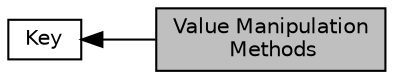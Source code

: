digraph "Value Manipulation Methods"
{
  edge [fontname="Helvetica",fontsize="10",labelfontname="Helvetica",labelfontsize="10"];
  node [fontname="Helvetica",fontsize="10",shape=box];
  rankdir=LR;
  Node1 [label="Value Manipulation\l Methods",height=0.2,width=0.4,color="black", fillcolor="grey75", style="filled", fontcolor="black",tooltip="Methods to do various operations on Key values."];
  Node2 [label="Key",height=0.2,width=0.4,color="black", fillcolor="white", style="filled",URL="$group__key.html",tooltip="Key is an essential class that encapsulates key name , value  and metainfo ."];
  Node2->Node1 [shape=plaintext, dir="back", style="solid"];
}
